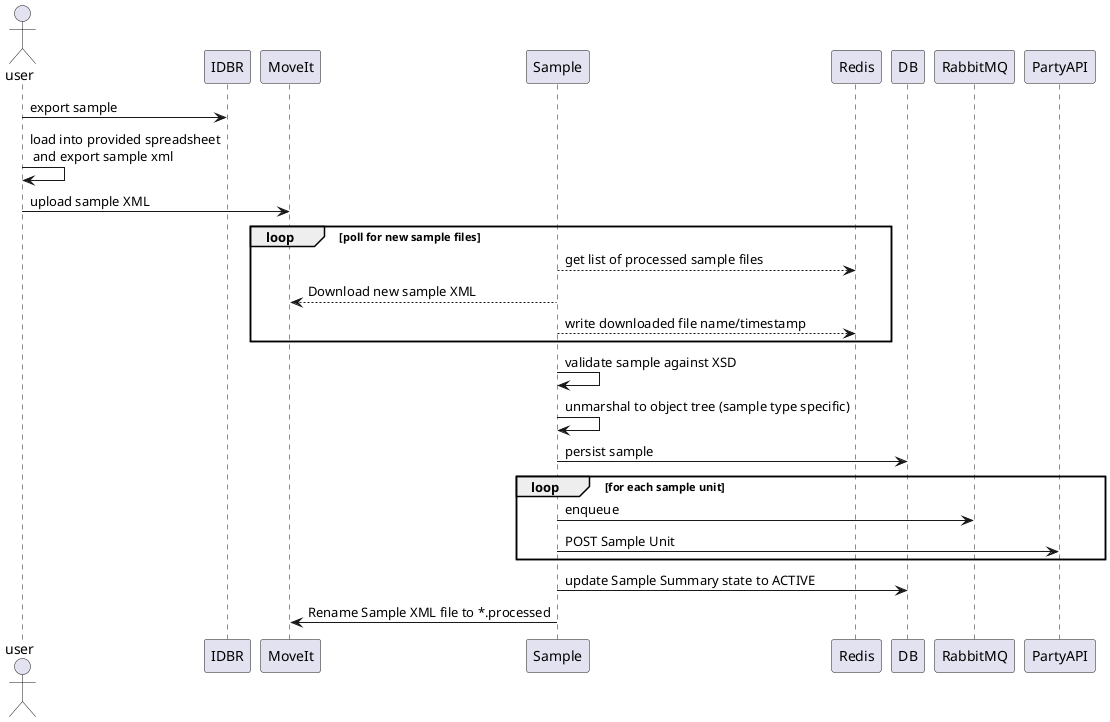@startuml
actor user
user -> IDBR: export sample
user -> user: load into provided spreadsheet\n and export sample xml
user -> MoveIt: upload sample XML
loop poll for new sample files
  Sample --> Redis: get list of processed sample files
  Sample --> MoveIt: Download new sample XML
  Sample --> Redis: write downloaded file name/timestamp
end

Sample -> Sample: validate sample against XSD
Sample -> Sample: unmarshal to object tree (sample type specific)
Sample -> DB: persist sample
loop for each sample unit
  Sample -> RabbitMQ: enqueue
  Sample -> PartyAPI: POST Sample Unit
end
Sample -> DB: update Sample Summary state to ACTIVE
Sample -> MoveIt: Rename Sample XML file to *.processed
@enduml
